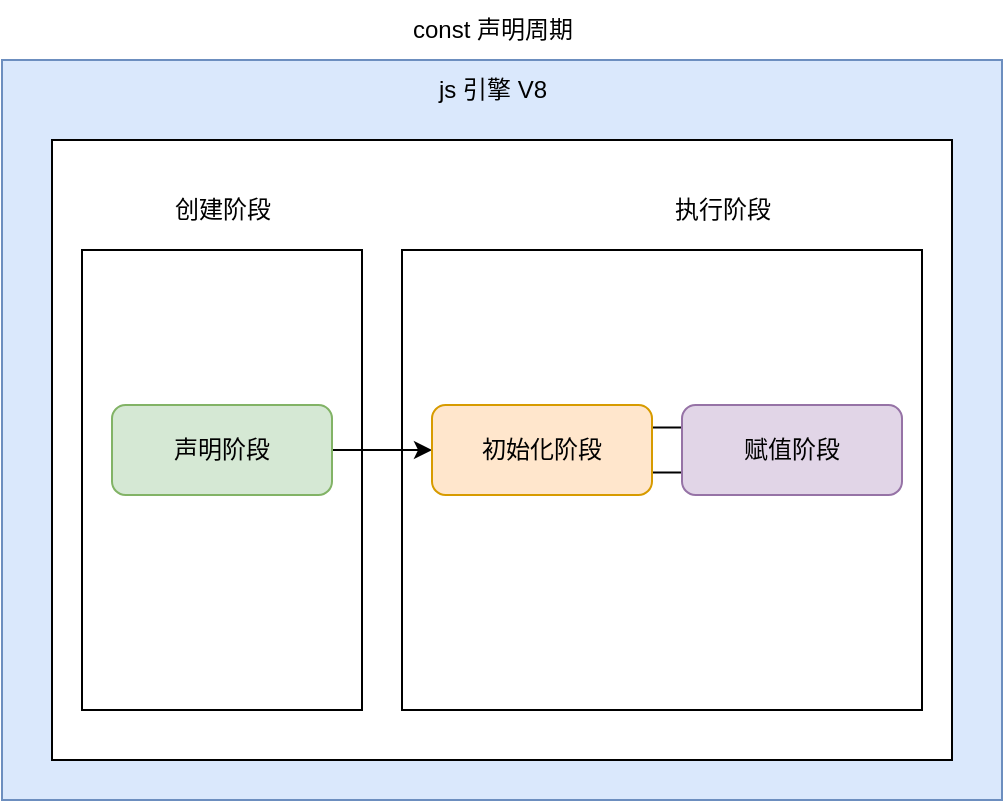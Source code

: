 <mxfile version="20.5.1" type="github">
  <diagram id="lsVCyM3tn3OHhfp2HoWZ" name="第 1 页">
    <mxGraphModel dx="1426" dy="737" grid="1" gridSize="10" guides="1" tooltips="1" connect="1" arrows="1" fold="1" page="1" pageScale="1" pageWidth="3300" pageHeight="4681" math="0" shadow="0">
      <root>
        <mxCell id="0" />
        <mxCell id="1" parent="0" />
        <mxCell id="i8KEirCPmzLJdWO8kfXv-1" value="" style="rounded=0;whiteSpace=wrap;html=1;fillColor=#dae8fc;strokeColor=#6c8ebf;" vertex="1" parent="1">
          <mxGeometry x="500" y="120" width="500" height="370" as="geometry" />
        </mxCell>
        <mxCell id="i8KEirCPmzLJdWO8kfXv-2" value="js 引擎 V8" style="text;html=1;align=center;verticalAlign=middle;resizable=0;points=[];autosize=1;strokeColor=none;fillColor=none;" vertex="1" parent="1">
          <mxGeometry x="705" y="120" width="80" height="30" as="geometry" />
        </mxCell>
        <mxCell id="i8KEirCPmzLJdWO8kfXv-3" value="" style="rounded=0;whiteSpace=wrap;html=1;" vertex="1" parent="1">
          <mxGeometry x="525" y="160" width="450" height="310" as="geometry" />
        </mxCell>
        <mxCell id="i8KEirCPmzLJdWO8kfXv-4" value="" style="rounded=0;whiteSpace=wrap;html=1;" vertex="1" parent="1">
          <mxGeometry x="540" y="215" width="140" height="230" as="geometry" />
        </mxCell>
        <mxCell id="i8KEirCPmzLJdWO8kfXv-5" value="" style="rounded=0;whiteSpace=wrap;html=1;" vertex="1" parent="1">
          <mxGeometry x="700" y="215" width="260" height="230" as="geometry" />
        </mxCell>
        <mxCell id="i8KEirCPmzLJdWO8kfXv-6" value="创建阶段" style="text;html=1;align=center;verticalAlign=middle;resizable=0;points=[];autosize=1;strokeColor=none;fillColor=none;" vertex="1" parent="1">
          <mxGeometry x="575" y="180" width="70" height="30" as="geometry" />
        </mxCell>
        <mxCell id="i8KEirCPmzLJdWO8kfXv-7" value="执行阶段" style="text;html=1;align=center;verticalAlign=middle;resizable=0;points=[];autosize=1;strokeColor=none;fillColor=none;" vertex="1" parent="1">
          <mxGeometry x="825" y="180" width="70" height="30" as="geometry" />
        </mxCell>
        <mxCell id="i8KEirCPmzLJdWO8kfXv-8" style="edgeStyle=orthogonalEdgeStyle;rounded=1;orthogonalLoop=1;jettySize=auto;html=1;exitX=1;exitY=0.5;exitDx=0;exitDy=0;entryX=0;entryY=0.5;entryDx=0;entryDy=0;" edge="1" parent="1" source="i8KEirCPmzLJdWO8kfXv-9" target="i8KEirCPmzLJdWO8kfXv-11">
          <mxGeometry relative="1" as="geometry" />
        </mxCell>
        <mxCell id="i8KEirCPmzLJdWO8kfXv-9" value="声明阶段" style="rounded=1;whiteSpace=wrap;html=1;fillColor=#d5e8d4;strokeColor=#82b366;" vertex="1" parent="1">
          <mxGeometry x="555" y="292.5" width="110" height="45" as="geometry" />
        </mxCell>
        <mxCell id="i8KEirCPmzLJdWO8kfXv-14" style="edgeStyle=orthogonalEdgeStyle;rounded=0;orthogonalLoop=1;jettySize=auto;html=1;exitX=1;exitY=0.25;exitDx=0;exitDy=0;entryX=0;entryY=0.25;entryDx=0;entryDy=0;endArrow=none;endFill=0;" edge="1" parent="1" source="i8KEirCPmzLJdWO8kfXv-11" target="i8KEirCPmzLJdWO8kfXv-12">
          <mxGeometry relative="1" as="geometry" />
        </mxCell>
        <mxCell id="i8KEirCPmzLJdWO8kfXv-15" style="edgeStyle=orthogonalEdgeStyle;rounded=0;orthogonalLoop=1;jettySize=auto;html=1;exitX=1;exitY=0.75;exitDx=0;exitDy=0;" edge="1" parent="1" source="i8KEirCPmzLJdWO8kfXv-11" target="i8KEirCPmzLJdWO8kfXv-12">
          <mxGeometry relative="1" as="geometry" />
        </mxCell>
        <mxCell id="i8KEirCPmzLJdWO8kfXv-11" value="初始化阶段" style="rounded=1;whiteSpace=wrap;html=1;fillColor=#ffe6cc;strokeColor=#d79b00;" vertex="1" parent="1">
          <mxGeometry x="715" y="292.5" width="110" height="45" as="geometry" />
        </mxCell>
        <mxCell id="i8KEirCPmzLJdWO8kfXv-12" value="赋值阶段" style="rounded=1;whiteSpace=wrap;html=1;fillColor=#e1d5e7;strokeColor=#9673a6;" vertex="1" parent="1">
          <mxGeometry x="840" y="292.5" width="110" height="45" as="geometry" />
        </mxCell>
        <mxCell id="i8KEirCPmzLJdWO8kfXv-13" value="const 声明周期" style="text;html=1;align=center;verticalAlign=middle;resizable=0;points=[];autosize=1;strokeColor=none;fillColor=none;" vertex="1" parent="1">
          <mxGeometry x="695" y="90" width="100" height="30" as="geometry" />
        </mxCell>
      </root>
    </mxGraphModel>
  </diagram>
</mxfile>
